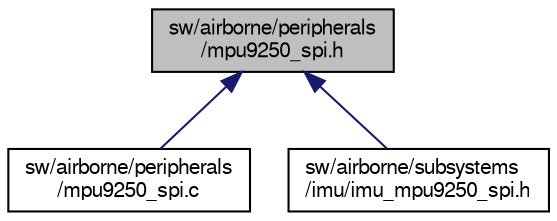 digraph "sw/airborne/peripherals/mpu9250_spi.h"
{
  edge [fontname="FreeSans",fontsize="10",labelfontname="FreeSans",labelfontsize="10"];
  node [fontname="FreeSans",fontsize="10",shape=record];
  Node1 [label="sw/airborne/peripherals\l/mpu9250_spi.h",height=0.2,width=0.4,color="black", fillcolor="grey75", style="filled", fontcolor="black"];
  Node1 -> Node2 [dir="back",color="midnightblue",fontsize="10",style="solid",fontname="FreeSans"];
  Node2 [label="sw/airborne/peripherals\l/mpu9250_spi.c",height=0.2,width=0.4,color="black", fillcolor="white", style="filled",URL="$mpu9250__spi_8c.html",tooltip="Driver for the MPU-9250 using SPI. "];
  Node1 -> Node3 [dir="back",color="midnightblue",fontsize="10",style="solid",fontname="FreeSans"];
  Node3 [label="sw/airborne/subsystems\l/imu/imu_mpu9250_spi.h",height=0.2,width=0.4,color="black", fillcolor="white", style="filled",URL="$imu__mpu9250__spi_8h.html",tooltip="IMU driver for the MPU9250 using SPI. "];
}
